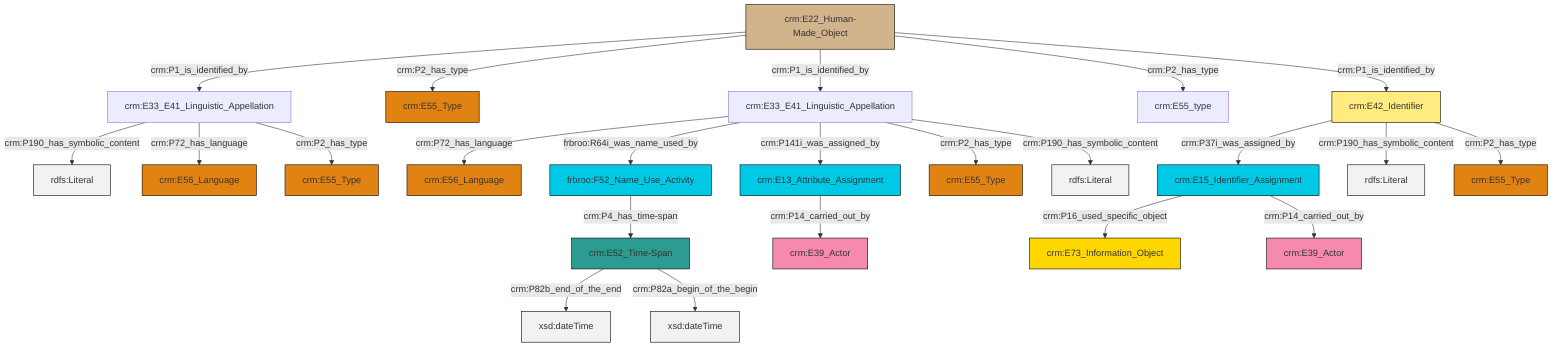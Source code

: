 graph TD
classDef Literal fill:#f2f2f2,stroke:#000000;
classDef CRM_Entity fill:#FFFFFF,stroke:#000000;
classDef Temporal_Entity fill:#00C9E6, stroke:#000000;
classDef Type fill:#E18312, stroke:#000000;
classDef Time-Span fill:#2C9C91, stroke:#000000;
classDef Appellation fill:#FFEB7F, stroke:#000000;
classDef Place fill:#008836, stroke:#000000;
classDef Persistent_Item fill:#B266B2, stroke:#000000;
classDef Conceptual_Object fill:#FFD700, stroke:#000000;
classDef Physical_Thing fill:#D2B48C, stroke:#000000;
classDef Actor fill:#f58aad, stroke:#000000;
classDef PC_Classes fill:#4ce600, stroke:#000000;
classDef Multi fill:#cccccc,stroke:#000000;

8["crm:E52_Time-Span"]:::Time-Span -->|crm:P82b_end_of_the_end| 9[xsd:dateTime]:::Literal
10["crm:E22_Human-Made_Object"]:::Physical_Thing -->|crm:P1_is_identified_by| 11["crm:E33_E41_Linguistic_Appellation"]:::Default
11["crm:E33_E41_Linguistic_Appellation"]:::Default -->|crm:P190_has_symbolic_content| 12[rdfs:Literal]:::Literal
8["crm:E52_Time-Span"]:::Time-Span -->|crm:P82a_begin_of_the_begin| 14[xsd:dateTime]:::Literal
10["crm:E22_Human-Made_Object"]:::Physical_Thing -->|crm:P2_has_type| 15["crm:E55_Type"]:::Type
21["crm:E33_E41_Linguistic_Appellation"]:::Default -->|crm:P72_has_language| 22["crm:E56_Language"]:::Type
25["crm:E42_Identifier"]:::Appellation -->|crm:P37i_was_assigned_by| 26["crm:E15_Identifier_Assignment"]:::Temporal_Entity
11["crm:E33_E41_Linguistic_Appellation"]:::Default -->|crm:P72_has_language| 23["crm:E56_Language"]:::Type
25["crm:E42_Identifier"]:::Appellation -->|crm:P190_has_symbolic_content| 30[rdfs:Literal]:::Literal
26["crm:E15_Identifier_Assignment"]:::Temporal_Entity -->|crm:P16_used_specific_object| 17["crm:E73_Information_Object"]:::Conceptual_Object
10["crm:E22_Human-Made_Object"]:::Physical_Thing -->|crm:P1_is_identified_by| 21["crm:E33_E41_Linguistic_Appellation"]:::Default
21["crm:E33_E41_Linguistic_Appellation"]:::Default -->|frbroo:R64i_was_name_used_by| 27["frbroo:F52_Name_Use_Activity"]:::Temporal_Entity
21["crm:E33_E41_Linguistic_Appellation"]:::Default -->|crm:P141i_was_assigned_by| 6["crm:E13_Attribute_Assignment"]:::Temporal_Entity
21["crm:E33_E41_Linguistic_Appellation"]:::Default -->|crm:P2_has_type| 2["crm:E55_Type"]:::Type
26["crm:E15_Identifier_Assignment"]:::Temporal_Entity -->|crm:P14_carried_out_by| 19["crm:E39_Actor"]:::Actor
10["crm:E22_Human-Made_Object"]:::Physical_Thing -->|crm:P2_has_type| 4["crm:E55_type"]:::Default
11["crm:E33_E41_Linguistic_Appellation"]:::Default -->|crm:P2_has_type| 0["crm:E55_Type"]:::Type
10["crm:E22_Human-Made_Object"]:::Physical_Thing -->|crm:P1_is_identified_by| 25["crm:E42_Identifier"]:::Appellation
6["crm:E13_Attribute_Assignment"]:::Temporal_Entity -->|crm:P14_carried_out_by| 35["crm:E39_Actor"]:::Actor
25["crm:E42_Identifier"]:::Appellation -->|crm:P2_has_type| 31["crm:E55_Type"]:::Type
27["frbroo:F52_Name_Use_Activity"]:::Temporal_Entity -->|crm:P4_has_time-span| 8["crm:E52_Time-Span"]:::Time-Span
21["crm:E33_E41_Linguistic_Appellation"]:::Default -->|crm:P190_has_symbolic_content| 41[rdfs:Literal]:::Literal